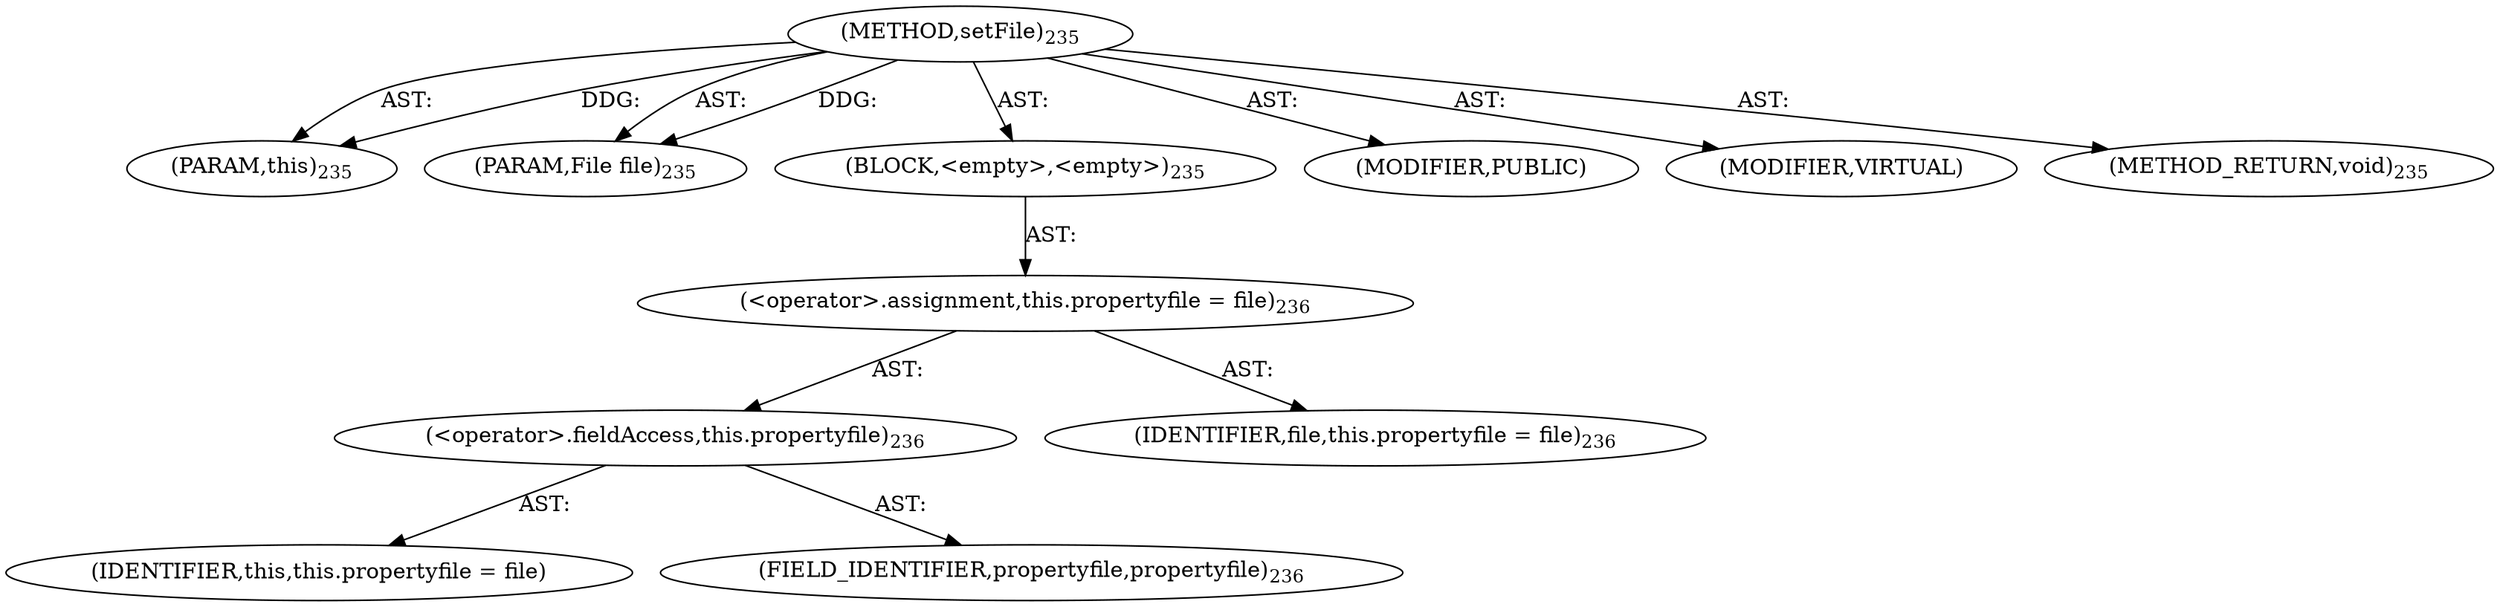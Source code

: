 digraph "setFile" {  
"111669149701" [label = <(METHOD,setFile)<SUB>235</SUB>> ]
"115964117009" [label = <(PARAM,this)<SUB>235</SUB>> ]
"115964117010" [label = <(PARAM,File file)<SUB>235</SUB>> ]
"25769803795" [label = <(BLOCK,&lt;empty&gt;,&lt;empty&gt;)<SUB>235</SUB>> ]
"30064771139" [label = <(&lt;operator&gt;.assignment,this.propertyfile = file)<SUB>236</SUB>> ]
"30064771140" [label = <(&lt;operator&gt;.fieldAccess,this.propertyfile)<SUB>236</SUB>> ]
"68719476804" [label = <(IDENTIFIER,this,this.propertyfile = file)> ]
"55834574860" [label = <(FIELD_IDENTIFIER,propertyfile,propertyfile)<SUB>236</SUB>> ]
"68719476805" [label = <(IDENTIFIER,file,this.propertyfile = file)<SUB>236</SUB>> ]
"133143986190" [label = <(MODIFIER,PUBLIC)> ]
"133143986191" [label = <(MODIFIER,VIRTUAL)> ]
"128849018885" [label = <(METHOD_RETURN,void)<SUB>235</SUB>> ]
  "111669149701" -> "115964117009"  [ label = "AST: "] 
  "111669149701" -> "115964117010"  [ label = "AST: "] 
  "111669149701" -> "25769803795"  [ label = "AST: "] 
  "111669149701" -> "133143986190"  [ label = "AST: "] 
  "111669149701" -> "133143986191"  [ label = "AST: "] 
  "111669149701" -> "128849018885"  [ label = "AST: "] 
  "25769803795" -> "30064771139"  [ label = "AST: "] 
  "30064771139" -> "30064771140"  [ label = "AST: "] 
  "30064771139" -> "68719476805"  [ label = "AST: "] 
  "30064771140" -> "68719476804"  [ label = "AST: "] 
  "30064771140" -> "55834574860"  [ label = "AST: "] 
  "111669149701" -> "115964117009"  [ label = "DDG: "] 
  "111669149701" -> "115964117010"  [ label = "DDG: "] 
}
